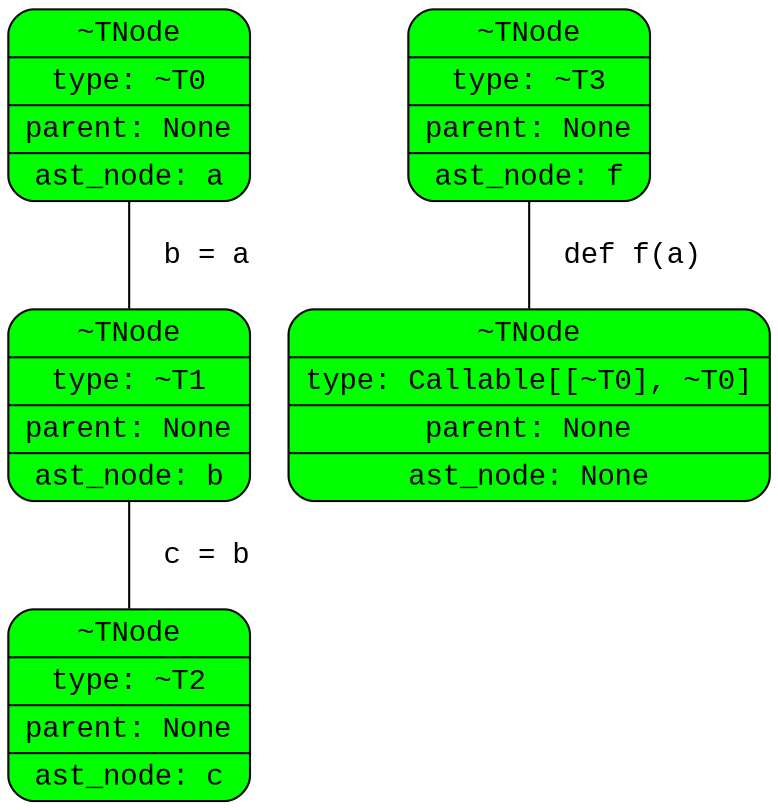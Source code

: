 digraph {

    node[fontname="Courier New"];
    edge[fontname="Courier New"]
    # def f(a):
    #   b = a
    #   c = b
    #   return c


    node[style=filled fillcolor=green shape=Mrecord];
    t0 [label= "{~TNode
        |type: ~T0
        |parent: None
        |ast_node: a
        }"
    ];
    t1 [label= "{~TNode
        |type: ~T1
        |parent: None
        |ast_node: b
        }"
    ];
    t2 [label= "{~TNode
        |type: ~T2
        |parent: None
        |ast_node: c
        }"
    ];
    t3 [label= "{~TNode
        |type: ~T3
        |parent: None
        |ast_node: f
        }"
    ];
    c1 [label= "{~TNode
        |type: Callable[[~T0], ~T0]
        |parent: None
        |ast_node: None
        }"
    ];


    t0 -> t1 [dir=none label="  b = a"];
    t1 -> t2 [dir=none label="  c = b"];
    t3 -> c1 [dir=none label="  def f(a)"];


}